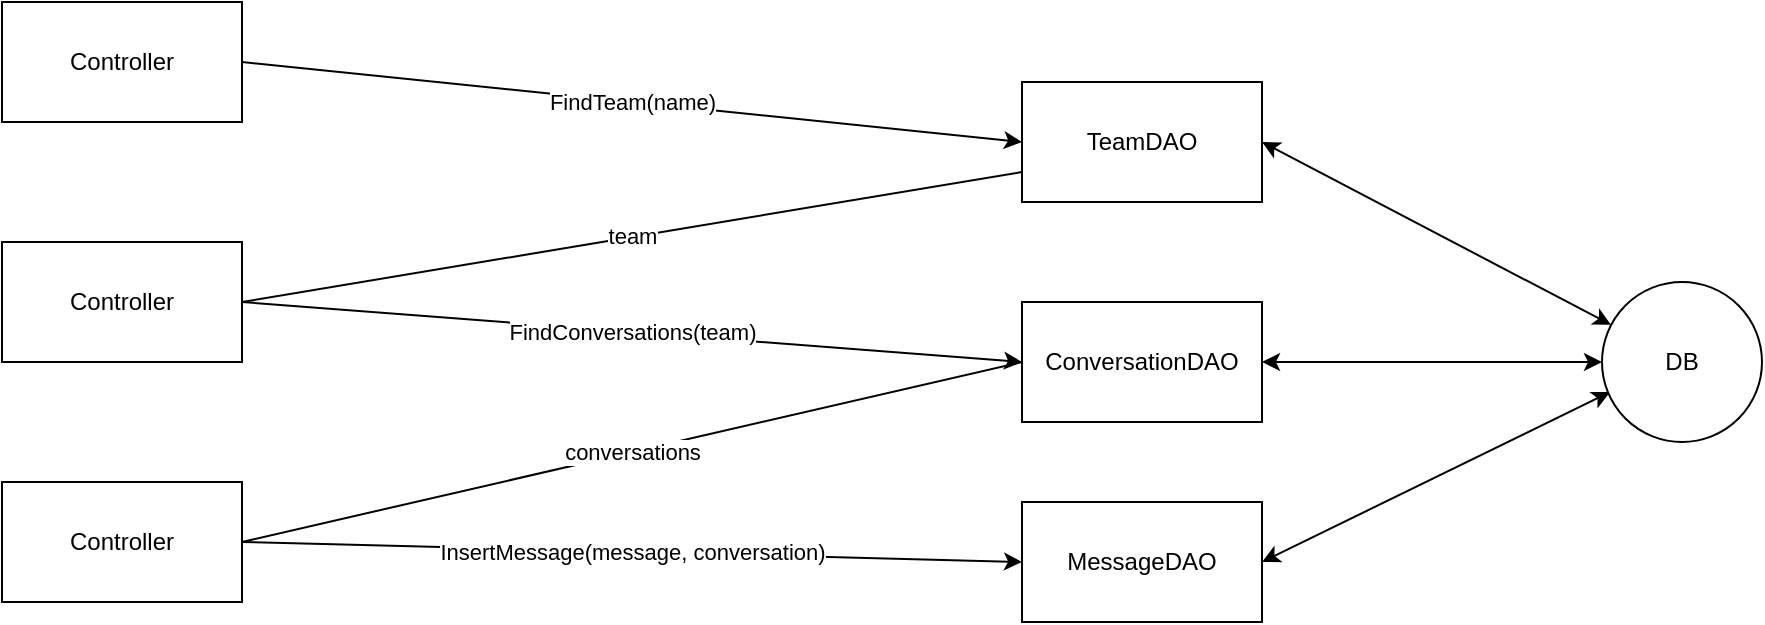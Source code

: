 <mxfile version="13.9.9" type="device" pages="3"><diagram id="siC82MEPE66wncwe47_f" name="1-6"><mxGraphModel dx="1086" dy="806" grid="1" gridSize="10" guides="1" tooltips="1" connect="1" arrows="1" fold="1" page="1" pageScale="1" pageWidth="827" pageHeight="1169" math="0" shadow="0"><root><mxCell id="0"/><mxCell id="1" parent="0"/><mxCell id="BHiPIcC_gXQvdCyJMUJ2-8" value="FindTeam(name)" style="rounded=0;orthogonalLoop=1;jettySize=auto;html=1;exitX=1;exitY=0.5;exitDx=0;exitDy=0;entryX=0;entryY=0.5;entryDx=0;entryDy=0;" parent="1" source="BHiPIcC_gXQvdCyJMUJ2-1" target="BHiPIcC_gXQvdCyJMUJ2-4" edge="1"><mxGeometry relative="1" as="geometry"/></mxCell><mxCell id="BHiPIcC_gXQvdCyJMUJ2-1" value="Controller" style="rounded=0;whiteSpace=wrap;html=1;" parent="1" vertex="1"><mxGeometry x="50" y="210" width="120" height="60" as="geometry"/></mxCell><mxCell id="BHiPIcC_gXQvdCyJMUJ2-9" value="FindConversations(team)" style="edgeStyle=none;rounded=0;orthogonalLoop=1;jettySize=auto;html=1;exitX=1;exitY=0.5;exitDx=0;exitDy=0;entryX=0;entryY=0.5;entryDx=0;entryDy=0;" parent="1" source="BHiPIcC_gXQvdCyJMUJ2-2" target="BHiPIcC_gXQvdCyJMUJ2-5" edge="1"><mxGeometry relative="1" as="geometry"/></mxCell><mxCell id="BHiPIcC_gXQvdCyJMUJ2-2" value="Controller" style="rounded=0;whiteSpace=wrap;html=1;" parent="1" vertex="1"><mxGeometry x="50" y="330" width="120" height="60" as="geometry"/></mxCell><mxCell id="BHiPIcC_gXQvdCyJMUJ2-10" value="InsertMessage(message, conversation)" style="edgeStyle=none;rounded=0;orthogonalLoop=1;jettySize=auto;html=1;exitX=1;exitY=0.5;exitDx=0;exitDy=0;entryX=0;entryY=0.5;entryDx=0;entryDy=0;" parent="1" source="BHiPIcC_gXQvdCyJMUJ2-3" target="BHiPIcC_gXQvdCyJMUJ2-6" edge="1"><mxGeometry relative="1" as="geometry"/></mxCell><mxCell id="BHiPIcC_gXQvdCyJMUJ2-3" value="Controller" style="rounded=0;whiteSpace=wrap;html=1;" parent="1" vertex="1"><mxGeometry x="50" y="450" width="120" height="60" as="geometry"/></mxCell><mxCell id="BHiPIcC_gXQvdCyJMUJ2-11" style="edgeStyle=none;rounded=0;orthogonalLoop=1;jettySize=auto;html=1;exitX=1;exitY=0.5;exitDx=0;exitDy=0;startArrow=classic;startFill=1;" parent="1" source="BHiPIcC_gXQvdCyJMUJ2-4" target="BHiPIcC_gXQvdCyJMUJ2-7" edge="1"><mxGeometry relative="1" as="geometry"/></mxCell><mxCell id="BHiPIcC_gXQvdCyJMUJ2-14" value="team" style="edgeStyle=none;rounded=0;orthogonalLoop=1;jettySize=auto;html=1;exitX=0;exitY=0.75;exitDx=0;exitDy=0;entryX=1;entryY=0.5;entryDx=0;entryDy=0;startArrow=none;startFill=0;endArrow=none;endFill=0;" parent="1" source="BHiPIcC_gXQvdCyJMUJ2-4" target="BHiPIcC_gXQvdCyJMUJ2-2" edge="1"><mxGeometry relative="1" as="geometry"/></mxCell><mxCell id="BHiPIcC_gXQvdCyJMUJ2-4" value="TeamDAO" style="rounded=0;whiteSpace=wrap;html=1;" parent="1" vertex="1"><mxGeometry x="560" y="250" width="120" height="60" as="geometry"/></mxCell><mxCell id="BHiPIcC_gXQvdCyJMUJ2-12" style="edgeStyle=none;rounded=0;orthogonalLoop=1;jettySize=auto;html=1;exitX=1;exitY=0.5;exitDx=0;exitDy=0;startArrow=classic;startFill=1;" parent="1" source="BHiPIcC_gXQvdCyJMUJ2-5" target="BHiPIcC_gXQvdCyJMUJ2-7" edge="1"><mxGeometry relative="1" as="geometry"/></mxCell><mxCell id="BHiPIcC_gXQvdCyJMUJ2-15" value="conversations" style="edgeStyle=none;rounded=0;orthogonalLoop=1;jettySize=auto;html=1;exitX=0;exitY=0.5;exitDx=0;exitDy=0;entryX=1;entryY=0.5;entryDx=0;entryDy=0;startArrow=none;startFill=0;endArrow=none;endFill=0;" parent="1" source="BHiPIcC_gXQvdCyJMUJ2-5" target="BHiPIcC_gXQvdCyJMUJ2-3" edge="1"><mxGeometry relative="1" as="geometry"/></mxCell><mxCell id="BHiPIcC_gXQvdCyJMUJ2-5" value="ConversationDAO" style="rounded=0;whiteSpace=wrap;html=1;" parent="1" vertex="1"><mxGeometry x="560" y="360" width="120" height="60" as="geometry"/></mxCell><mxCell id="BHiPIcC_gXQvdCyJMUJ2-13" style="edgeStyle=none;rounded=0;orthogonalLoop=1;jettySize=auto;html=1;exitX=1;exitY=0.5;exitDx=0;exitDy=0;entryX=0.05;entryY=0.688;entryDx=0;entryDy=0;entryPerimeter=0;startArrow=classic;startFill=1;" parent="1" source="BHiPIcC_gXQvdCyJMUJ2-6" target="BHiPIcC_gXQvdCyJMUJ2-7" edge="1"><mxGeometry relative="1" as="geometry"/></mxCell><mxCell id="BHiPIcC_gXQvdCyJMUJ2-6" value="MessageDAO" style="rounded=0;whiteSpace=wrap;html=1;" parent="1" vertex="1"><mxGeometry x="560" y="460" width="120" height="60" as="geometry"/></mxCell><mxCell id="BHiPIcC_gXQvdCyJMUJ2-7" value="DB" style="ellipse;whiteSpace=wrap;html=1;aspect=fixed;" parent="1" vertex="1"><mxGeometry x="850" y="350" width="80" height="80" as="geometry"/></mxCell></root></mxGraphModel></diagram><diagram id="r0UuZ3vVflB1uvb_gXvb" name="1-7"><mxGraphModel dx="1422" dy="822" grid="1" gridSize="10" guides="1" tooltips="1" connect="1" arrows="1" fold="1" page="1" pageScale="1" pageWidth="827" pageHeight="1169" math="0" shadow="0"><root><mxCell id="e_OGkQuYlUmgJXoTyLF1-0"/><mxCell id="e_OGkQuYlUmgJXoTyLF1-1" parent="e_OGkQuYlUmgJXoTyLF1-0"/><mxCell id="WQQldEY1TkGotUalYz-d-0" value="채팅 앱 서버" style="rounded=0;whiteSpace=wrap;html=1;horizontal=1;verticalAlign=top;" parent="e_OGkQuYlUmgJXoTyLF1-1" vertex="1"><mxGeometry x="80" y="120" width="260" height="160" as="geometry"/></mxCell><mxCell id="WQQldEY1TkGotUalYz-d-1" value="Mentions 서버" style="rounded=0;whiteSpace=wrap;html=1;verticalAlign=top;" parent="e_OGkQuYlUmgJXoTyLF1-1" vertex="1"><mxGeometry x="550" y="120" width="260" height="370" as="geometry"/></mxCell><mxCell id="WQQldEY1TkGotUalYz-d-8" value="폴링" style="edgeStyle=none;rounded=0;orthogonalLoop=1;jettySize=auto;html=1;exitX=0.25;exitY=1;exitDx=0;exitDy=0;entryX=0.329;entryY=-0.033;entryDx=0;entryDy=0;entryPerimeter=0;startArrow=none;startFill=0;endArrow=classic;endFill=1;" parent="e_OGkQuYlUmgJXoTyLF1-1" source="WQQldEY1TkGotUalYz-d-2" target="WQQldEY1TkGotUalYz-d-6" edge="1"><mxGeometry relative="1" as="geometry"/></mxCell><mxCell id="WQQldEY1TkGotUalYz-d-9" value="새 메세지" style="edgeStyle=none;rounded=0;orthogonalLoop=1;jettySize=auto;html=1;exitX=0.75;exitY=1;exitDx=0;exitDy=0;entryX=0.676;entryY=-0.017;entryDx=0;entryDy=0;entryPerimeter=0;startArrow=none;startFill=0;endArrow=classic;endFill=1;" parent="e_OGkQuYlUmgJXoTyLF1-1" source="WQQldEY1TkGotUalYz-d-2" target="WQQldEY1TkGotUalYz-d-6" edge="1"><mxGeometry relative="1" as="geometry"/></mxCell><mxCell id="WQQldEY1TkGotUalYz-d-11" value="새메시지" style="edgeStyle=none;rounded=0;orthogonalLoop=1;jettySize=auto;html=1;exitX=1;exitY=1;exitDx=0;exitDy=0;entryX=0;entryY=0.5;entryDx=0;entryDy=0;entryPerimeter=0;startArrow=none;startFill=0;endArrow=classic;endFill=1;" parent="e_OGkQuYlUmgJXoTyLF1-1" source="WQQldEY1TkGotUalYz-d-2" target="WQQldEY1TkGotUalYz-d-4" edge="1"><mxGeometry relative="1" as="geometry"/></mxCell><mxCell id="WQQldEY1TkGotUalYz-d-13" value="폴링" style="edgeStyle=none;rounded=0;orthogonalLoop=1;jettySize=auto;html=1;exitX=1;exitY=0.5;exitDx=0;exitDy=0;startArrow=none;startFill=0;endArrow=classic;endFill=1;" parent="e_OGkQuYlUmgJXoTyLF1-1" source="WQQldEY1TkGotUalYz-d-2" edge="1"><mxGeometry relative="1" as="geometry"><mxPoint x="620" y="400" as="targetPoint"/></mxGeometry></mxCell><mxCell id="WQQldEY1TkGotUalYz-d-2" value="채팅 앱" style="rounded=0;whiteSpace=wrap;html=1;" parent="e_OGkQuYlUmgJXoTyLF1-1" vertex="1"><mxGeometry x="150" y="180" width="120" height="60" as="geometry"/></mxCell><mxCell id="WQQldEY1TkGotUalYz-d-12" style="edgeStyle=none;rounded=0;orthogonalLoop=1;jettySize=auto;html=1;exitX=1;exitY=0.5;exitDx=0;exitDy=0;exitPerimeter=0;entryX=0;entryY=0.5;entryDx=0;entryDy=0;startArrow=none;startFill=0;endArrow=classic;endFill=1;" parent="e_OGkQuYlUmgJXoTyLF1-1" source="WQQldEY1TkGotUalYz-d-4" target="WQQldEY1TkGotUalYz-d-5" edge="1"><mxGeometry relative="1" as="geometry"/></mxCell><mxCell id="WQQldEY1TkGotUalYz-d-4" value="큐" style="strokeWidth=2;html=1;shape=mxgraph.flowchart.database;whiteSpace=wrap;" parent="e_OGkQuYlUmgJXoTyLF1-1" vertex="1"><mxGeometry x="354" y="370" width="60" height="60" as="geometry"/></mxCell><mxCell id="WQQldEY1TkGotUalYz-d-5" value="Mentions" style="rounded=0;whiteSpace=wrap;html=1;" parent="e_OGkQuYlUmgJXoTyLF1-1" vertex="1"><mxGeometry x="620" y="370" width="120" height="60" as="geometry"/></mxCell><mxCell id="WQQldEY1TkGotUalYz-d-10" value="사용자 동기화" style="edgeStyle=none;rounded=0;orthogonalLoop=1;jettySize=auto;html=1;exitX=1;exitY=0.5;exitDx=0;exitDy=0;startArrow=none;startFill=0;endArrow=classic;endFill=1;" parent="e_OGkQuYlUmgJXoTyLF1-1" source="WQQldEY1TkGotUalYz-d-6" target="WQQldEY1TkGotUalYz-d-7" edge="1"><mxGeometry relative="1" as="geometry"/></mxCell><mxCell id="WQQldEY1TkGotUalYz-d-6" value="채팅 데이터 베이스" style="rounded=1;whiteSpace=wrap;html=1;" parent="e_OGkQuYlUmgJXoTyLF1-1" vertex="1"><mxGeometry x="125" y="540" width="170" height="60" as="geometry"/></mxCell><mxCell id="WQQldEY1TkGotUalYz-d-7" value="Mentions 데이터 베이스" style="rounded=1;whiteSpace=wrap;html=1;" parent="e_OGkQuYlUmgJXoTyLF1-1" vertex="1"><mxGeometry x="595" y="540" width="170" height="60" as="geometry"/></mxCell></root></mxGraphModel></diagram><diagram id="3eSyU1Un8Z3bJOJIcQd6" name="1-8"><mxGraphModel dx="1422" dy="822" grid="1" gridSize="10" guides="1" tooltips="1" connect="1" arrows="1" fold="1" page="1" pageScale="1" pageWidth="827" pageHeight="1169" math="0" shadow="0"><root><mxCell id="RX57bQU9t45xBzysMNMB-0"/><mxCell id="RX57bQU9t45xBzysMNMB-1" parent="RX57bQU9t45xBzysMNMB-0"/><mxCell id="RX57bQU9t45xBzysMNMB-7" value="Method Call" style="rounded=0;orthogonalLoop=1;jettySize=auto;html=1;exitX=1;exitY=0.5;exitDx=0;exitDy=0;entryX=0;entryY=0.5;entryDx=0;entryDy=0;" edge="1" parent="RX57bQU9t45xBzysMNMB-1" source="RX57bQU9t45xBzysMNMB-2" target="RX57bQU9t45xBzysMNMB-3"><mxGeometry relative="1" as="geometry"/></mxCell><mxCell id="RX57bQU9t45xBzysMNMB-8" value="Method Call" style="edgeStyle=none;rounded=0;orthogonalLoop=1;jettySize=auto;html=1;exitX=1;exitY=0.5;exitDx=0;exitDy=0;entryX=0;entryY=0.5;entryDx=0;entryDy=0;" edge="1" parent="RX57bQU9t45xBzysMNMB-1" source="RX57bQU9t45xBzysMNMB-2" target="RX57bQU9t45xBzysMNMB-4"><mxGeometry relative="1" as="geometry"/></mxCell><mxCell id="RX57bQU9t45xBzysMNMB-2" value="TeamFinder" style="rounded=0;whiteSpace=wrap;html=1;" vertex="1" parent="RX57bQU9t45xBzysMNMB-1"><mxGeometry x="50" y="290" width="120" height="60" as="geometry"/></mxCell><mxCell id="RX57bQU9t45xBzysMNMB-9" value="Network" style="edgeStyle=none;rounded=0;orthogonalLoop=1;jettySize=auto;html=1;exitX=1;exitY=0.5;exitDx=0;exitDy=0;dashed=1;endArrow=none;endFill=0;" edge="1" parent="RX57bQU9t45xBzysMNMB-1" source="RX57bQU9t45xBzysMNMB-3" target="RX57bQU9t45xBzysMNMB-5"><mxGeometry relative="1" as="geometry"/></mxCell><mxCell id="RX57bQU9t45xBzysMNMB-3" value="구글 연락처&lt;br&gt;Clinet" style="rounded=0;whiteSpace=wrap;html=1;" vertex="1" parent="RX57bQU9t45xBzysMNMB-1"><mxGeometry x="294" y="190" width="120" height="60" as="geometry"/></mxCell><mxCell id="RX57bQU9t45xBzysMNMB-10" value="Network" style="edgeStyle=none;rounded=0;orthogonalLoop=1;jettySize=auto;html=1;exitX=1;exitY=0.5;exitDx=0;exitDy=0;entryX=0;entryY=0.5;entryDx=0;entryDy=0;dashed=1;endArrow=none;endFill=0;" edge="1" parent="RX57bQU9t45xBzysMNMB-1" source="RX57bQU9t45xBzysMNMB-4" target="RX57bQU9t45xBzysMNMB-6"><mxGeometry relative="1" as="geometry"/></mxCell><mxCell id="RX57bQU9t45xBzysMNMB-4" value="아웃룩 연락처&lt;br&gt;Clinet" style="rounded=0;whiteSpace=wrap;html=1;" vertex="1" parent="RX57bQU9t45xBzysMNMB-1"><mxGeometry x="294" y="380" width="120" height="60" as="geometry"/></mxCell><mxCell id="RX57bQU9t45xBzysMNMB-5" value="구글 연락처&lt;br&gt;Server" style="rounded=0;whiteSpace=wrap;html=1;" vertex="1" parent="RX57bQU9t45xBzysMNMB-1"><mxGeometry x="610" y="190" width="120" height="60" as="geometry"/></mxCell><mxCell id="RX57bQU9t45xBzysMNMB-6" value="아웃룩 연락처&lt;br&gt;Server" style="rounded=0;whiteSpace=wrap;html=1;" vertex="1" parent="RX57bQU9t45xBzysMNMB-1"><mxGeometry x="610" y="380" width="120" height="60" as="geometry"/></mxCell></root></mxGraphModel></diagram></mxfile>